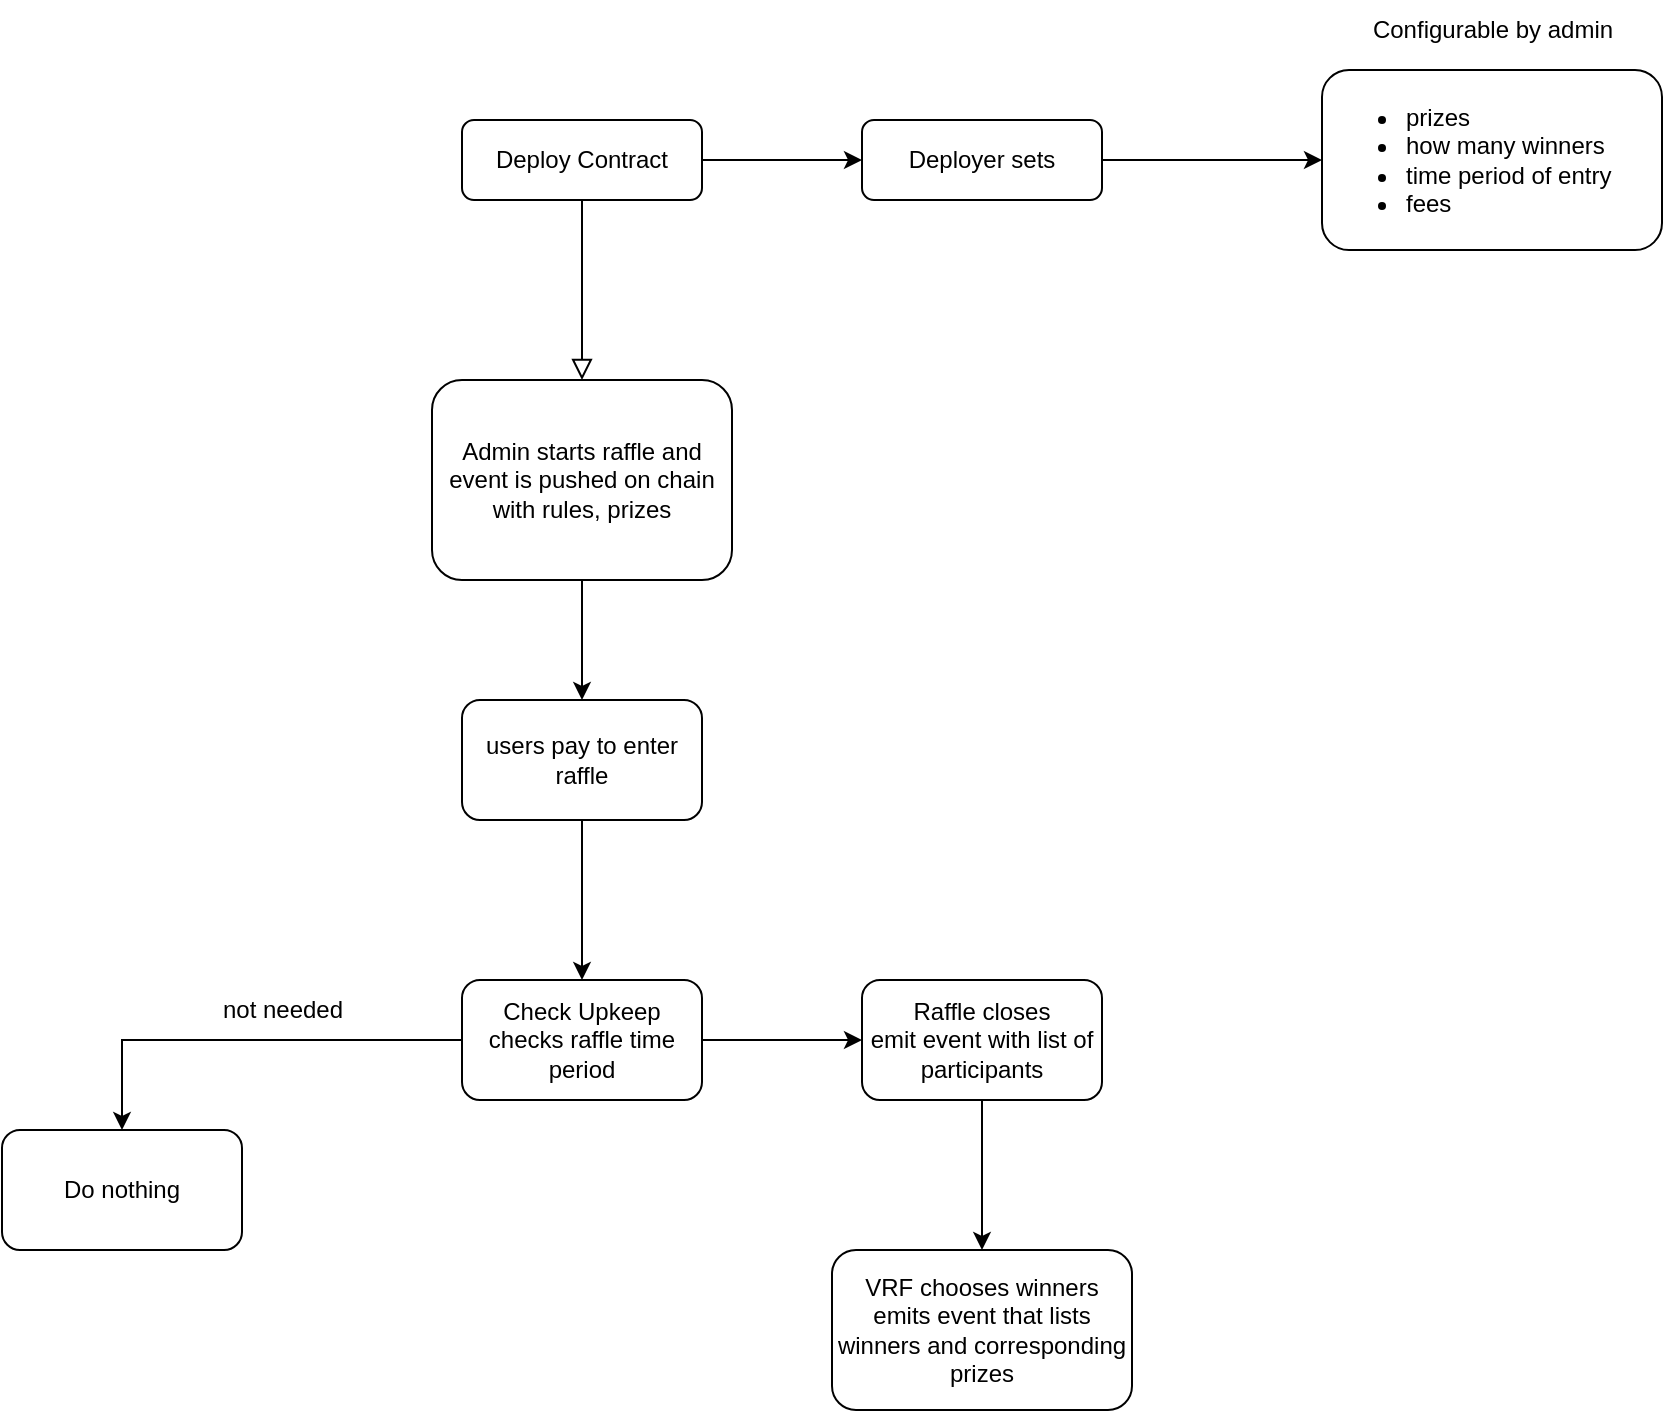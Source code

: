 <mxfile version="20.3.0" type="device"><diagram id="C5RBs43oDa-KdzZeNtuy" name="Page-1"><mxGraphModel dx="1929" dy="635" grid="1" gridSize="10" guides="1" tooltips="1" connect="1" arrows="1" fold="1" page="1" pageScale="1" pageWidth="827" pageHeight="1169" math="0" shadow="0"><root><mxCell id="WIyWlLk6GJQsqaUBKTNV-0"/><mxCell id="WIyWlLk6GJQsqaUBKTNV-1" parent="WIyWlLk6GJQsqaUBKTNV-0"/><mxCell id="WIyWlLk6GJQsqaUBKTNV-2" value="" style="rounded=0;html=1;jettySize=auto;orthogonalLoop=1;fontSize=11;endArrow=block;endFill=0;endSize=8;strokeWidth=1;shadow=0;labelBackgroundColor=none;edgeStyle=orthogonalEdgeStyle;entryX=0.5;entryY=0;entryDx=0;entryDy=0;" parent="WIyWlLk6GJQsqaUBKTNV-1" source="WIyWlLk6GJQsqaUBKTNV-3" target="7mYh_wJpFsf9JrSe97fV-6" edge="1"><mxGeometry relative="1" as="geometry"><mxPoint x="220" y="170" as="targetPoint"/></mxGeometry></mxCell><mxCell id="7mYh_wJpFsf9JrSe97fV-1" value="" style="edgeStyle=orthogonalEdgeStyle;rounded=0;orthogonalLoop=1;jettySize=auto;html=1;" edge="1" parent="WIyWlLk6GJQsqaUBKTNV-1" source="WIyWlLk6GJQsqaUBKTNV-3" target="7mYh_wJpFsf9JrSe97fV-0"><mxGeometry relative="1" as="geometry"/></mxCell><mxCell id="WIyWlLk6GJQsqaUBKTNV-3" value="Deploy Contract" style="rounded=1;whiteSpace=wrap;html=1;fontSize=12;glass=0;strokeWidth=1;shadow=0;" parent="WIyWlLk6GJQsqaUBKTNV-1" vertex="1"><mxGeometry x="160" y="80" width="120" height="40" as="geometry"/></mxCell><mxCell id="7mYh_wJpFsf9JrSe97fV-3" value="" style="edgeStyle=orthogonalEdgeStyle;rounded=0;orthogonalLoop=1;jettySize=auto;html=1;" edge="1" parent="WIyWlLk6GJQsqaUBKTNV-1" source="7mYh_wJpFsf9JrSe97fV-0" target="7mYh_wJpFsf9JrSe97fV-2"><mxGeometry relative="1" as="geometry"/></mxCell><mxCell id="7mYh_wJpFsf9JrSe97fV-0" value="Deployer sets" style="rounded=1;whiteSpace=wrap;html=1;fontSize=12;glass=0;strokeWidth=1;shadow=0;" vertex="1" parent="WIyWlLk6GJQsqaUBKTNV-1"><mxGeometry x="360" y="80" width="120" height="40" as="geometry"/></mxCell><mxCell id="7mYh_wJpFsf9JrSe97fV-2" value="&lt;ul&gt;&lt;li&gt;prizes&lt;/li&gt;&lt;li&gt;how many winners&lt;/li&gt;&lt;li&gt;time period of entry&lt;/li&gt;&lt;li&gt;fees&lt;/li&gt;&lt;/ul&gt;" style="rounded=1;whiteSpace=wrap;html=1;fontSize=12;glass=0;strokeWidth=1;shadow=0;align=left;" vertex="1" parent="WIyWlLk6GJQsqaUBKTNV-1"><mxGeometry x="590" y="55" width="170" height="90" as="geometry"/></mxCell><mxCell id="7mYh_wJpFsf9JrSe97fV-9" value="" style="edgeStyle=orthogonalEdgeStyle;rounded=0;orthogonalLoop=1;jettySize=auto;html=1;" edge="1" parent="WIyWlLk6GJQsqaUBKTNV-1" source="7mYh_wJpFsf9JrSe97fV-4" target="7mYh_wJpFsf9JrSe97fV-8"><mxGeometry relative="1" as="geometry"/></mxCell><mxCell id="7mYh_wJpFsf9JrSe97fV-4" value="users pay to enter raffle" style="rounded=1;whiteSpace=wrap;html=1;" vertex="1" parent="WIyWlLk6GJQsqaUBKTNV-1"><mxGeometry x="160" y="370" width="120" height="60" as="geometry"/></mxCell><mxCell id="7mYh_wJpFsf9JrSe97fV-5" value="Configurable by admin" style="text;html=1;align=center;verticalAlign=middle;resizable=0;points=[];autosize=1;strokeColor=none;fillColor=none;" vertex="1" parent="WIyWlLk6GJQsqaUBKTNV-1"><mxGeometry x="605" y="20" width="140" height="30" as="geometry"/></mxCell><mxCell id="7mYh_wJpFsf9JrSe97fV-7" style="edgeStyle=orthogonalEdgeStyle;rounded=0;orthogonalLoop=1;jettySize=auto;html=1;exitX=0.5;exitY=1;exitDx=0;exitDy=0;" edge="1" parent="WIyWlLk6GJQsqaUBKTNV-1" source="7mYh_wJpFsf9JrSe97fV-6" target="7mYh_wJpFsf9JrSe97fV-4"><mxGeometry relative="1" as="geometry"/></mxCell><mxCell id="7mYh_wJpFsf9JrSe97fV-6" value="Admin starts raffle and event is pushed on chain with rules, prizes" style="rounded=1;whiteSpace=wrap;html=1;" vertex="1" parent="WIyWlLk6GJQsqaUBKTNV-1"><mxGeometry x="145" y="210" width="150" height="100" as="geometry"/></mxCell><mxCell id="7mYh_wJpFsf9JrSe97fV-11" value="" style="edgeStyle=orthogonalEdgeStyle;rounded=0;orthogonalLoop=1;jettySize=auto;html=1;" edge="1" parent="WIyWlLk6GJQsqaUBKTNV-1" source="7mYh_wJpFsf9JrSe97fV-8" target="7mYh_wJpFsf9JrSe97fV-10"><mxGeometry relative="1" as="geometry"/></mxCell><mxCell id="7mYh_wJpFsf9JrSe97fV-14" value="" style="edgeStyle=orthogonalEdgeStyle;rounded=0;orthogonalLoop=1;jettySize=auto;html=1;" edge="1" parent="WIyWlLk6GJQsqaUBKTNV-1" source="7mYh_wJpFsf9JrSe97fV-8" target="7mYh_wJpFsf9JrSe97fV-13"><mxGeometry relative="1" as="geometry"/></mxCell><mxCell id="7mYh_wJpFsf9JrSe97fV-8" value="Check Upkeep&lt;br&gt;checks raffle time period" style="rounded=1;whiteSpace=wrap;html=1;" vertex="1" parent="WIyWlLk6GJQsqaUBKTNV-1"><mxGeometry x="160" y="510" width="120" height="60" as="geometry"/></mxCell><mxCell id="7mYh_wJpFsf9JrSe97fV-10" value="Do nothing" style="rounded=1;whiteSpace=wrap;html=1;" vertex="1" parent="WIyWlLk6GJQsqaUBKTNV-1"><mxGeometry x="-70" y="585" width="120" height="60" as="geometry"/></mxCell><mxCell id="7mYh_wJpFsf9JrSe97fV-12" value="not needed" style="text;html=1;align=center;verticalAlign=middle;resizable=0;points=[];autosize=1;strokeColor=none;fillColor=none;" vertex="1" parent="WIyWlLk6GJQsqaUBKTNV-1"><mxGeometry x="30" y="510" width="80" height="30" as="geometry"/></mxCell><mxCell id="7mYh_wJpFsf9JrSe97fV-16" value="" style="edgeStyle=orthogonalEdgeStyle;rounded=0;orthogonalLoop=1;jettySize=auto;html=1;" edge="1" parent="WIyWlLk6GJQsqaUBKTNV-1" source="7mYh_wJpFsf9JrSe97fV-13" target="7mYh_wJpFsf9JrSe97fV-15"><mxGeometry relative="1" as="geometry"/></mxCell><mxCell id="7mYh_wJpFsf9JrSe97fV-13" value="Raffle closes&lt;br&gt;emit event with list of participants" style="rounded=1;whiteSpace=wrap;html=1;" vertex="1" parent="WIyWlLk6GJQsqaUBKTNV-1"><mxGeometry x="360" y="510" width="120" height="60" as="geometry"/></mxCell><mxCell id="7mYh_wJpFsf9JrSe97fV-15" value="VRF chooses winners&lt;br&gt;emits event that lists winners and corresponding prizes" style="rounded=1;whiteSpace=wrap;html=1;" vertex="1" parent="WIyWlLk6GJQsqaUBKTNV-1"><mxGeometry x="345" y="645" width="150" height="80" as="geometry"/></mxCell></root></mxGraphModel></diagram></mxfile>